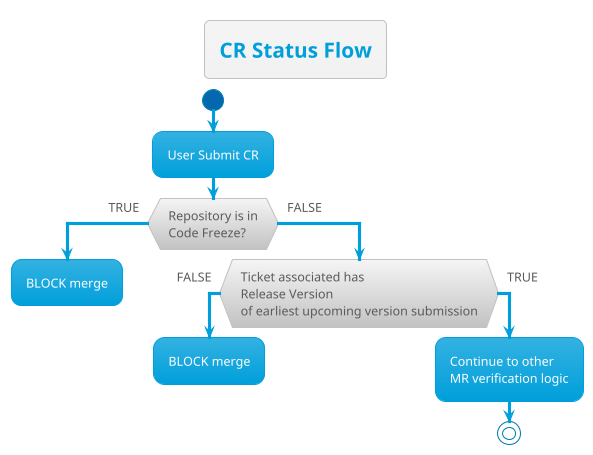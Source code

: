 @startuml
!theme bluegray
skinparam FooterFontColor black
skinparam PartitionBackgroundColor ghostwhite

title CR Status Flow

start

:User Submit CR;

if (Repository is in\nCode Freeze?) then (TRUE)
    :BLOCK merge;
    kill
else (FALSE)
    if (Ticket associated has\nRelease Version\nof earliest upcoming version submission) then (FALSE)
        :BLOCK merge;
        kill
    else (TRUE)
    :Continue to other 
    MR verification logic;
    stop
endif

@enduml
